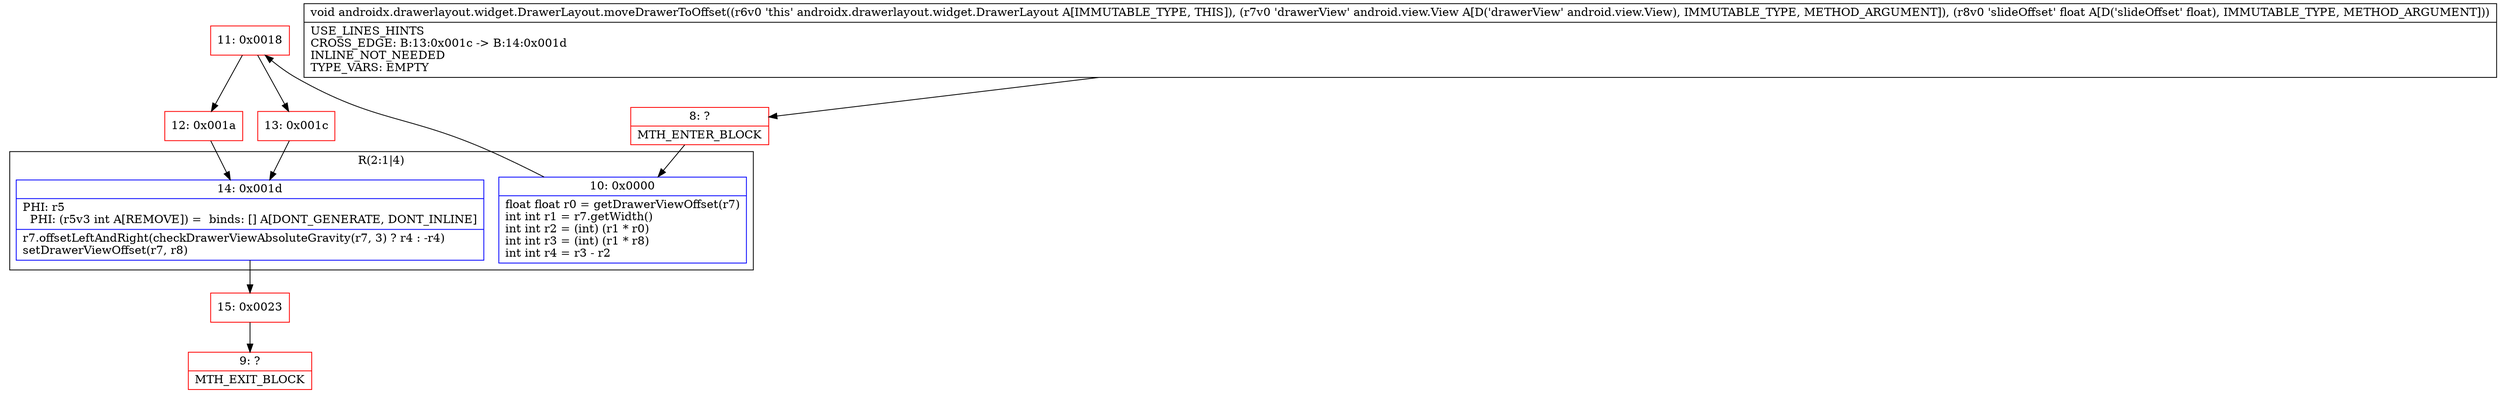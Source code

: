 digraph "CFG forandroidx.drawerlayout.widget.DrawerLayout.moveDrawerToOffset(Landroid\/view\/View;F)V" {
subgraph cluster_Region_265740147 {
label = "R(2:1|4)";
node [shape=record,color=blue];
Node_10 [shape=record,label="{10\:\ 0x0000|float float r0 = getDrawerViewOffset(r7)\lint int r1 = r7.getWidth()\lint int r2 = (int) (r1 * r0)\lint int r3 = (int) (r1 * r8)\lint int r4 = r3 \- r2\l}"];
Node_14 [shape=record,label="{14\:\ 0x001d|PHI: r5 \l  PHI: (r5v3 int A[REMOVE]) =  binds: [] A[DONT_GENERATE, DONT_INLINE]\l|r7.offsetLeftAndRight(checkDrawerViewAbsoluteGravity(r7, 3) ? r4 : \-r4)\lsetDrawerViewOffset(r7, r8)\l}"];
}
Node_8 [shape=record,color=red,label="{8\:\ ?|MTH_ENTER_BLOCK\l}"];
Node_11 [shape=record,color=red,label="{11\:\ 0x0018}"];
Node_12 [shape=record,color=red,label="{12\:\ 0x001a}"];
Node_15 [shape=record,color=red,label="{15\:\ 0x0023}"];
Node_9 [shape=record,color=red,label="{9\:\ ?|MTH_EXIT_BLOCK\l}"];
Node_13 [shape=record,color=red,label="{13\:\ 0x001c}"];
MethodNode[shape=record,label="{void androidx.drawerlayout.widget.DrawerLayout.moveDrawerToOffset((r6v0 'this' androidx.drawerlayout.widget.DrawerLayout A[IMMUTABLE_TYPE, THIS]), (r7v0 'drawerView' android.view.View A[D('drawerView' android.view.View), IMMUTABLE_TYPE, METHOD_ARGUMENT]), (r8v0 'slideOffset' float A[D('slideOffset' float), IMMUTABLE_TYPE, METHOD_ARGUMENT]))  | USE_LINES_HINTS\lCROSS_EDGE: B:13:0x001c \-\> B:14:0x001d\lINLINE_NOT_NEEDED\lTYPE_VARS: EMPTY\l}"];
MethodNode -> Node_8;Node_10 -> Node_11;
Node_14 -> Node_15;
Node_8 -> Node_10;
Node_11 -> Node_12;
Node_11 -> Node_13;
Node_12 -> Node_14;
Node_15 -> Node_9;
Node_13 -> Node_14;
}

